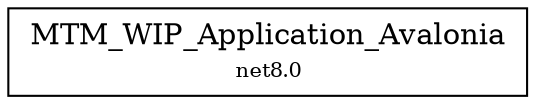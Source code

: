 
		digraph G{
      node [shape = box;];
			"MTM_WIP_Application_Avalonia" [
            label=<<TABLE BORDER="0" CELLBORDER="0" CELLSPACING="0">
                <TR><TD><FONT POINT-SIZE="14">MTM_WIP_Application_Avalonia</FONT></TD></TR>
                <TR><TD><FONT POINT-SIZE="10">net8.0</FONT></TD></TR>
              </TABLE>>
        ];
  }